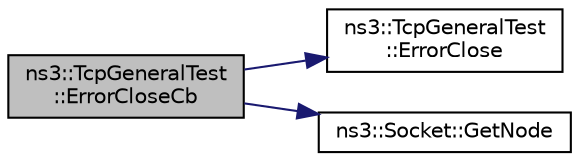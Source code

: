 digraph "ns3::TcpGeneralTest::ErrorCloseCb"
{
 // LATEX_PDF_SIZE
  edge [fontname="Helvetica",fontsize="10",labelfontname="Helvetica",labelfontsize="10"];
  node [fontname="Helvetica",fontsize="10",shape=record];
  rankdir="LR";
  Node1 [label="ns3::TcpGeneralTest\l::ErrorCloseCb",height=0.2,width=0.4,color="black", fillcolor="grey75", style="filled", fontcolor="black",tooltip="Error Close Callback."];
  Node1 -> Node2 [color="midnightblue",fontsize="10",style="solid",fontname="Helvetica"];
  Node2 [label="ns3::TcpGeneralTest\l::ErrorClose",height=0.2,width=0.4,color="black", fillcolor="white", style="filled",URL="$classns3_1_1_tcp_general_test.html#a7094bdc5082e1d76ef84afb8ee11268f",tooltip="Socket closed with an error."];
  Node1 -> Node3 [color="midnightblue",fontsize="10",style="solid",fontname="Helvetica"];
  Node3 [label="ns3::Socket::GetNode",height=0.2,width=0.4,color="black", fillcolor="white", style="filled",URL="$classns3_1_1_socket.html#aba642ad4301c1df47befc0aa9afa2e48",tooltip="Return the node this socket is associated with."];
}
